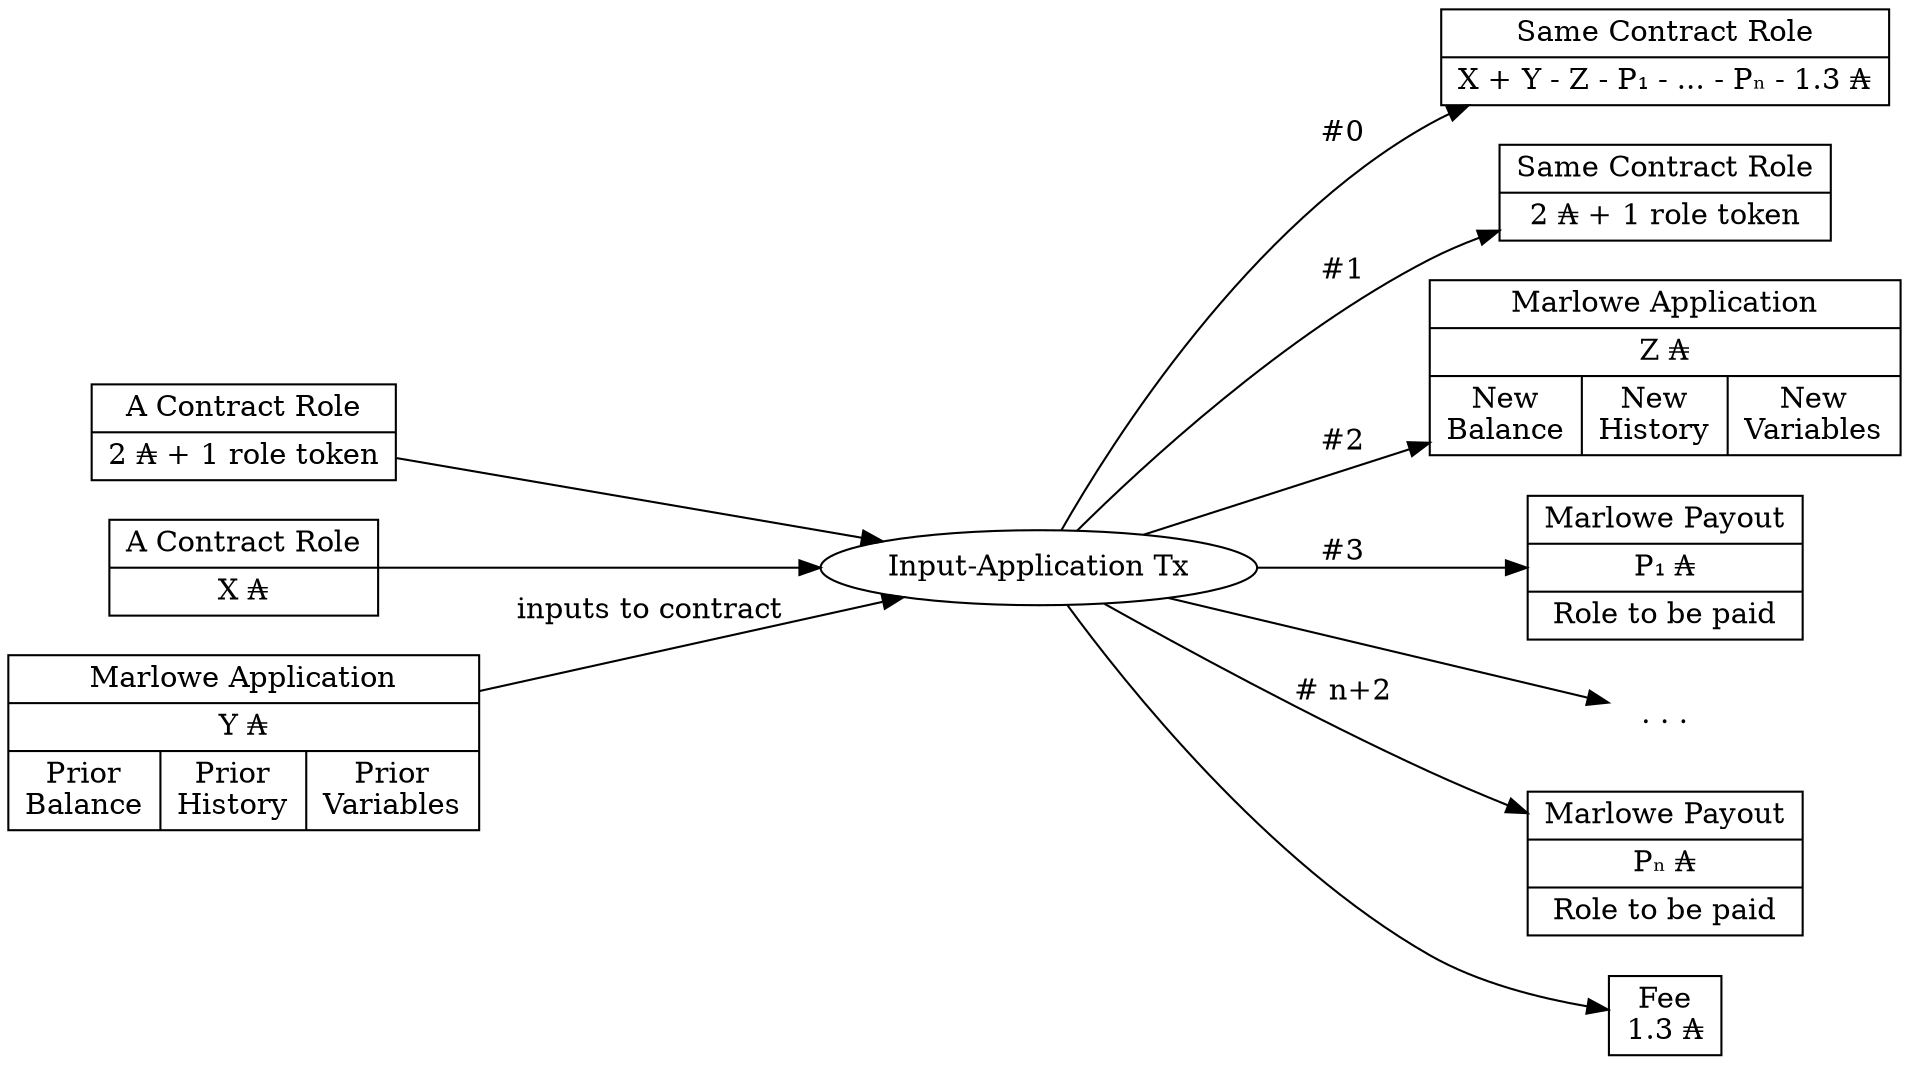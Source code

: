 digraph ApplyInputs {

rankdir=LR

node [shape=record]


Tx0_Role [label="A Contract Role|2 ₳ + 1 role token"]

Tx0_ADA [label="A Contract Role|X ₳"]


Tx0_Script [label="Marlowe Application|Y ₳|{Prior\nBalance|Prior\nHistory|Prior\nVariables}"]


Tx1 [shape=oval label="Input-Application Tx"]

Tx0_Role -> Tx1

Tx0_ADA -> Tx1

Tx0_Script -> Tx1 [label="inputs to contract"]


Tx1_0 [label="Same Contract Role|X + Y - Z - P₁ - ... - Pₙ - 1.3 ₳"]

Tx1 -> Tx1_0 [label="#0"]


Tx1_1 [label="Same Contract Role|2 ₳ + 1 role token"]

Tx1 -> Tx1_1 [label="#1"]


Tx1_2 [label="Marlowe Application|Z ₳|{New\nBalance|New\nHistory|New\nVariables}"]

Tx1 -> Tx1_2 [label="#2"]


Tx1_3 [label="Marlowe Payout|P₁ ₳|Role to be paid"]

Tx1 -> Tx1_3 [label="#3"]


Tx1_4 [shape=none label=". . ."]

Tx1 -> Tx1_4


Tx1_N [label="Marlowe Payout|Pₙ ₳|Role to be paid"]

Tx1 -> Tx1_N [label="# n+2"]


Tx1_Fee [label="Fee\n1.3 ₳"]

Tx1 -> Tx1_Fee


}
